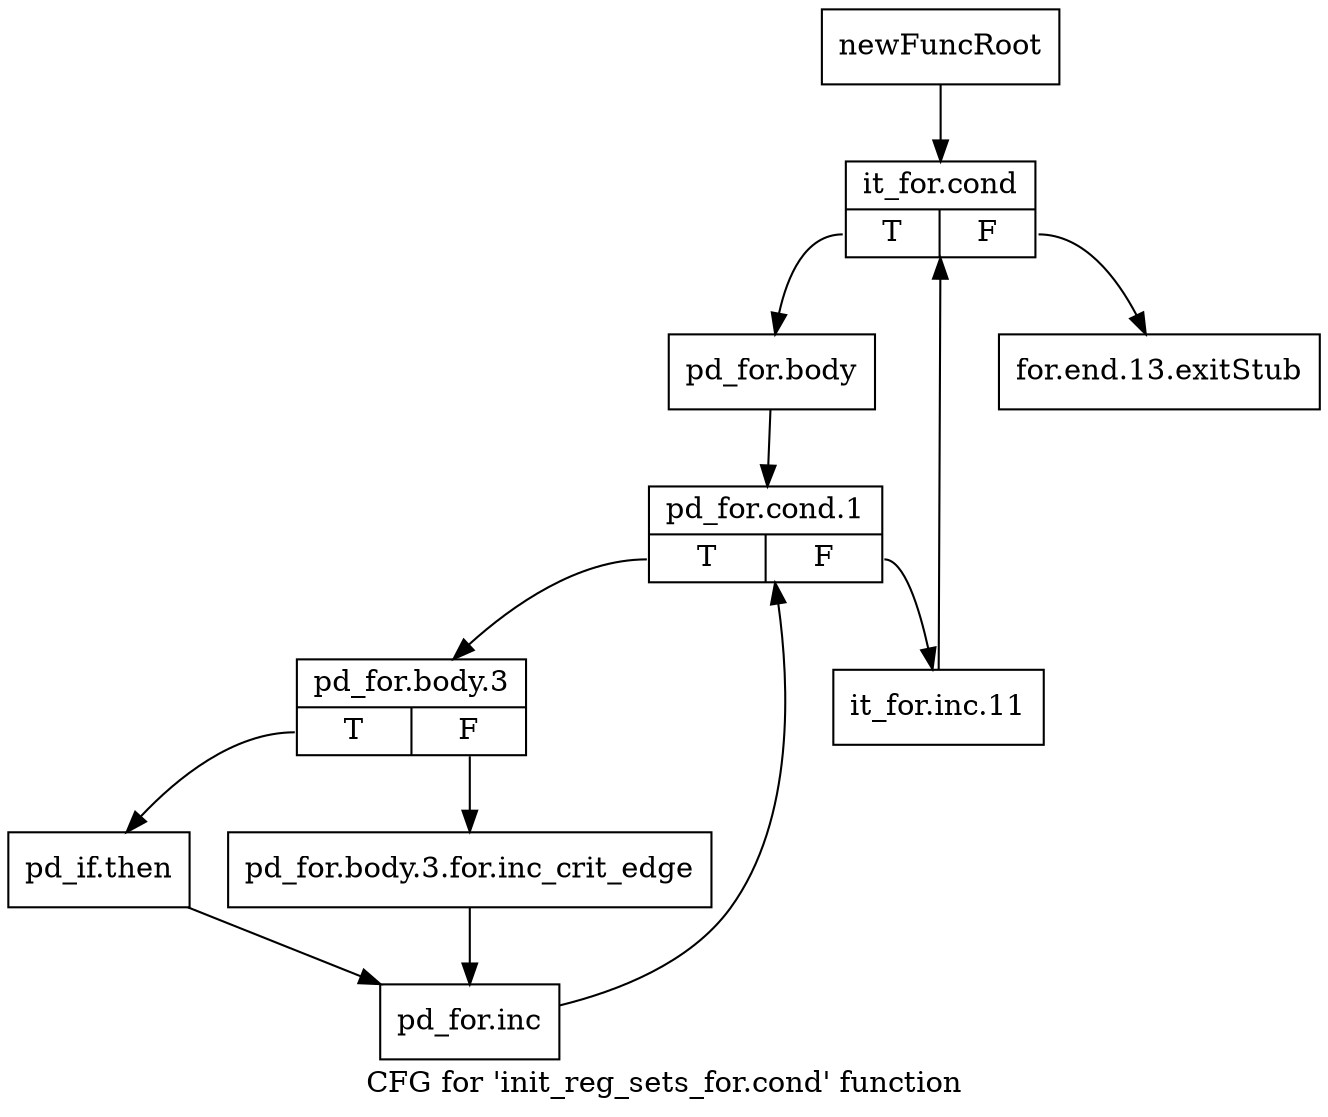 digraph "CFG for 'init_reg_sets_for.cond' function" {
	label="CFG for 'init_reg_sets_for.cond' function";

	Node0xb9652e0 [shape=record,label="{newFuncRoot}"];
	Node0xb9652e0 -> Node0xb965380;
	Node0xb965330 [shape=record,label="{for.end.13.exitStub}"];
	Node0xb965380 [shape=record,label="{it_for.cond|{<s0>T|<s1>F}}"];
	Node0xb965380:s0 -> Node0xb9653d0;
	Node0xb965380:s1 -> Node0xb965330;
	Node0xb9653d0 [shape=record,label="{pd_for.body}"];
	Node0xb9653d0 -> Node0xb965420;
	Node0xb965420 [shape=record,label="{pd_for.cond.1|{<s0>T|<s1>F}}"];
	Node0xb965420:s0 -> Node0xb9654c0;
	Node0xb965420:s1 -> Node0xb965470;
	Node0xb965470 [shape=record,label="{it_for.inc.11}"];
	Node0xb965470 -> Node0xb965380;
	Node0xb9654c0 [shape=record,label="{pd_for.body.3|{<s0>T|<s1>F}}"];
	Node0xb9654c0:s0 -> Node0xb965560;
	Node0xb9654c0:s1 -> Node0xb965510;
	Node0xb965510 [shape=record,label="{pd_for.body.3.for.inc_crit_edge}"];
	Node0xb965510 -> Node0xb9655b0;
	Node0xb965560 [shape=record,label="{pd_if.then}"];
	Node0xb965560 -> Node0xb9655b0;
	Node0xb9655b0 [shape=record,label="{pd_for.inc}"];
	Node0xb9655b0 -> Node0xb965420;
}
